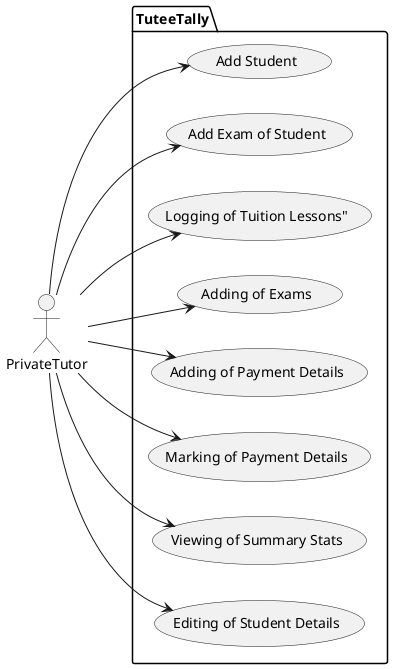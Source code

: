 @startuml
left to right direction
actor PrivateTutor as g

package TuteeTally {
  usecase "Add Student" as UC1
  usecase "Add Exam of Student" as UC2
  usecase "Logging of Tuition Lessons"" as UC3
  usecase "Adding of Exams" as UC4
  usecase "Adding of Payment Details" as UC5
  usecase "Marking of Payment Details" as UC6
  usecase "Viewing of Summary Stats" as UC7
  usecase "Editing of Student Details" as UC8
}

g --> UC1
g --> UC2
g --> UC3
g --> UC4
g --> UC5
g --> UC6
g --> UC7
g --> UC8
@enduml
